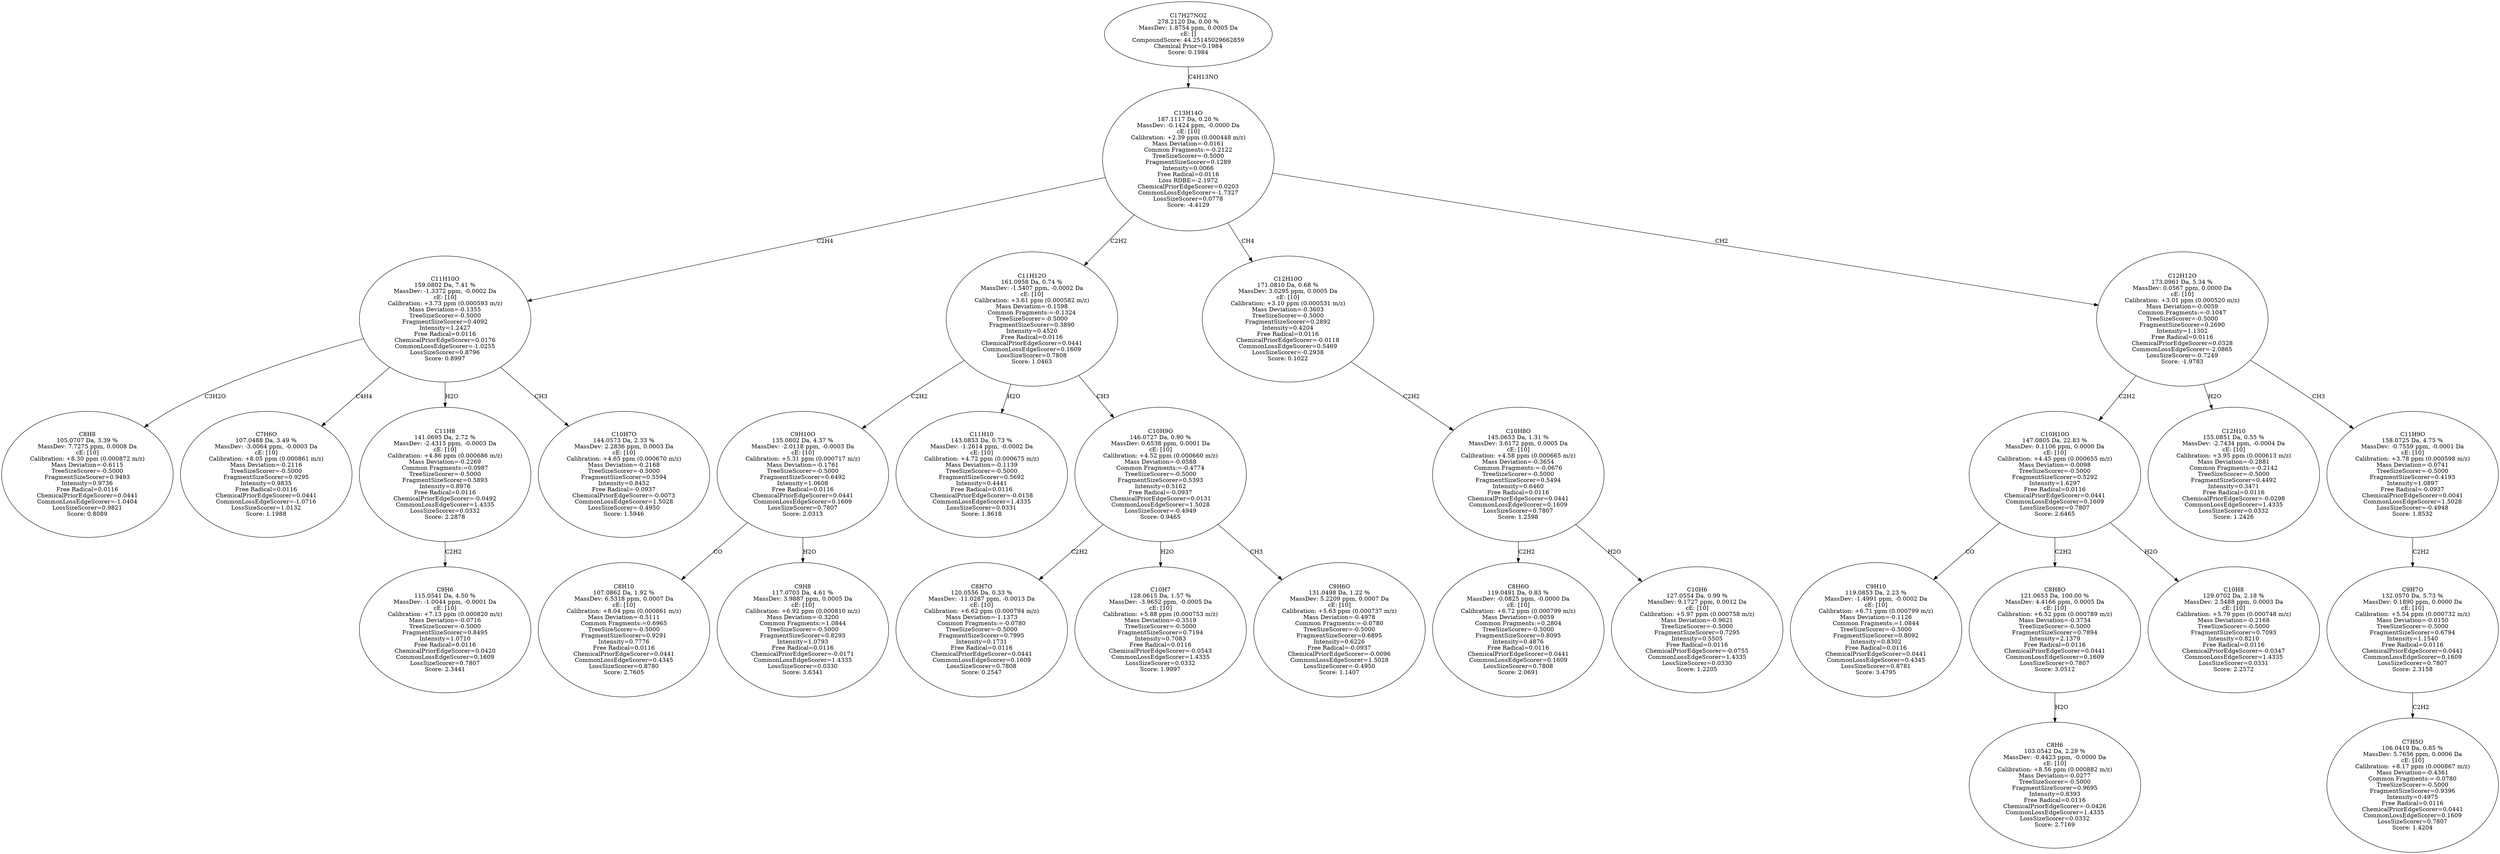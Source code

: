 strict digraph {
v1 [label="C8H8\n105.0707 Da, 3.39 %\nMassDev: 7.7275 ppm, 0.0008 Da\ncE: [10]\nCalibration: +8.30 ppm (0.000872 m/z)\nMass Deviation=-0.6115\nTreeSizeScorer=-0.5000\nFragmentSizeScorer=0.9493\nIntensity=0.9736\nFree Radical=0.0116\nChemicalPriorEdgeScorer=0.0441\nCommonLossEdgeScorer=-1.0404\nLossSizeScorer=0.9821\nScore: 0.8089"];
v2 [label="C7H6O\n107.0488 Da, 3.49 %\nMassDev: -3.0064 ppm, -0.0003 Da\ncE: [10]\nCalibration: +8.05 ppm (0.000861 m/z)\nMass Deviation=-0.2116\nTreeSizeScorer=-0.5000\nFragmentSizeScorer=0.9295\nIntensity=0.9835\nFree Radical=0.0116\nChemicalPriorEdgeScorer=0.0441\nCommonLossEdgeScorer=-1.0716\nLossSizeScorer=1.0132\nScore: 1.1988"];
v3 [label="C9H6\n115.0541 Da, 4.50 %\nMassDev: -1.0044 ppm, -0.0001 Da\ncE: [10]\nCalibration: +7.13 ppm (0.000820 m/z)\nMass Deviation=-0.0716\nTreeSizeScorer=-0.5000\nFragmentSizeScorer=0.8495\nIntensity=1.0710\nFree Radical=0.0116\nChemicalPriorEdgeScorer=0.0420\nCommonLossEdgeScorer=0.1609\nLossSizeScorer=0.7807\nScore: 2.3441"];
v4 [label="C11H8\n141.0695 Da, 2.72 %\nMassDev: -2.4315 ppm, -0.0003 Da\ncE: [10]\nCalibration: +4.86 ppm (0.000686 m/z)\nMass Deviation=-0.2269\nCommon Fragments:=0.0987\nTreeSizeScorer=-0.5000\nFragmentSizeScorer=0.5893\nIntensity=0.8976\nFree Radical=0.0116\nChemicalPriorEdgeScorer=-0.0492\nCommonLossEdgeScorer=1.4335\nLossSizeScorer=0.0332\nScore: 2.2878"];
v5 [label="C10H7O\n144.0573 Da, 2.33 %\nMassDev: 2.2836 ppm, 0.0003 Da\ncE: [10]\nCalibration: +4.65 ppm (0.000670 m/z)\nMass Deviation=-0.2168\nTreeSizeScorer=-0.5000\nFragmentSizeScorer=0.5594\nIntensity=0.8452\nFree Radical=-0.0937\nChemicalPriorEdgeScorer=-0.0073\nCommonLossEdgeScorer=1.5028\nLossSizeScorer=-0.4950\nScore: 1.5946"];
v6 [label="C11H10O\n159.0802 Da, 7.41 %\nMassDev: -1.3372 ppm, -0.0002 Da\ncE: [10]\nCalibration: +3.73 ppm (0.000593 m/z)\nMass Deviation=-0.1355\nTreeSizeScorer=-0.5000\nFragmentSizeScorer=0.4092\nIntensity=1.2427\nFree Radical=0.0116\nChemicalPriorEdgeScorer=0.0176\nCommonLossEdgeScorer=-1.0255\nLossSizeScorer=0.8796\nScore: 0.8997"];
v7 [label="C8H10\n107.0862 Da, 1.92 %\nMassDev: 6.5318 ppm, 0.0007 Da\ncE: [10]\nCalibration: +8.04 ppm (0.000861 m/z)\nMass Deviation=-0.5111\nCommon Fragments:=0.6965\nTreeSizeScorer=-0.5000\nFragmentSizeScorer=0.9291\nIntensity=0.7776\nFree Radical=0.0116\nChemicalPriorEdgeScorer=0.0441\nCommonLossEdgeScorer=0.4345\nLossSizeScorer=0.8780\nScore: 2.7605"];
v8 [label="C9H8\n117.0703 Da, 4.61 %\nMassDev: 3.9887 ppm, 0.0005 Da\ncE: [10]\nCalibration: +6.92 ppm (0.000810 m/z)\nMass Deviation=-0.3200\nCommon Fragments:=1.0844\nTreeSizeScorer=-0.5000\nFragmentSizeScorer=0.8293\nIntensity=1.0793\nFree Radical=0.0116\nChemicalPriorEdgeScorer=-0.0171\nCommonLossEdgeScorer=1.4335\nLossSizeScorer=0.0330\nScore: 3.6341"];
v9 [label="C9H10O\n135.0802 Da, 4.37 %\nMassDev: -2.0118 ppm, -0.0003 Da\ncE: [10]\nCalibration: +5.31 ppm (0.000717 m/z)\nMass Deviation=-0.1761\nTreeSizeScorer=-0.5000\nFragmentSizeScorer=0.6492\nIntensity=1.0608\nFree Radical=0.0116\nChemicalPriorEdgeScorer=0.0441\nCommonLossEdgeScorer=0.1609\nLossSizeScorer=0.7807\nScore: 2.0313"];
v10 [label="C11H10\n143.0853 Da, 0.73 %\nMassDev: -1.2614 ppm, -0.0002 Da\ncE: [10]\nCalibration: +4.72 ppm (0.000675 m/z)\nMass Deviation=-0.1139\nTreeSizeScorer=-0.5000\nFragmentSizeScorer=0.5692\nIntensity=0.4441\nFree Radical=0.0116\nChemicalPriorEdgeScorer=-0.0158\nCommonLossEdgeScorer=1.4335\nLossSizeScorer=0.0331\nScore: 1.8618"];
v11 [label="C8H7O\n120.0556 Da, 0.33 %\nMassDev: -11.0287 ppm, -0.0013 Da\ncE: [10]\nCalibration: +6.62 ppm (0.000794 m/z)\nMass Deviation=-1.1373\nCommon Fragments:=-0.0780\nTreeSizeScorer=-0.5000\nFragmentSizeScorer=0.7995\nIntensity=0.1731\nFree Radical=0.0116\nChemicalPriorEdgeScorer=0.0441\nCommonLossEdgeScorer=0.1609\nLossSizeScorer=0.7808\nScore: 0.2547"];
v12 [label="C10H7\n128.0615 Da, 1.57 %\nMassDev: -3.9652 ppm, -0.0005 Da\ncE: [10]\nCalibration: +5.88 ppm (0.000753 m/z)\nMass Deviation=-0.3519\nTreeSizeScorer=-0.5000\nFragmentSizeScorer=0.7194\nIntensity=0.7083\nFree Radical=0.0116\nChemicalPriorEdgeScorer=-0.0543\nCommonLossEdgeScorer=1.4335\nLossSizeScorer=0.0332\nScore: 1.9997"];
v13 [label="C9H6O\n131.0498 Da, 1.22 %\nMassDev: 5.2209 ppm, 0.0007 Da\ncE: [10]\nCalibration: +5.63 ppm (0.000737 m/z)\nMass Deviation=-0.4978\nCommon Fragments:=-0.0780\nTreeSizeScorer=-0.5000\nFragmentSizeScorer=0.6895\nIntensity=0.6226\nFree Radical=-0.0937\nChemicalPriorEdgeScorer=-0.0096\nCommonLossEdgeScorer=1.5028\nLossSizeScorer=-0.4950\nScore: 1.1407"];
v14 [label="C10H9O\n146.0727 Da, 0.90 %\nMassDev: 0.6538 ppm, 0.0001 Da\ncE: [10]\nCalibration: +4.52 ppm (0.000660 m/z)\nMass Deviation=-0.0588\nCommon Fragments:=-0.4774\nTreeSizeScorer=-0.5000\nFragmentSizeScorer=0.5393\nIntensity=0.5162\nFree Radical=-0.0937\nChemicalPriorEdgeScorer=0.0131\nCommonLossEdgeScorer=1.5028\nLossSizeScorer=-0.4949\nScore: 0.9465"];
v15 [label="C11H12O\n161.0958 Da, 0.74 %\nMassDev: -1.5407 ppm, -0.0002 Da\ncE: [10]\nCalibration: +3.61 ppm (0.000582 m/z)\nMass Deviation=-0.1598\nCommon Fragments:=-0.1324\nTreeSizeScorer=-0.5000\nFragmentSizeScorer=0.3890\nIntensity=0.4520\nFree Radical=0.0116\nChemicalPriorEdgeScorer=0.0441\nCommonLossEdgeScorer=0.1609\nLossSizeScorer=0.7808\nScore: 1.0463"];
v16 [label="C8H6O\n119.0491 Da, 0.83 %\nMassDev: -0.0825 ppm, -0.0000 Da\ncE: [10]\nCalibration: +6.72 ppm (0.000799 m/z)\nMass Deviation=-0.0059\nCommon Fragments:=0.2804\nTreeSizeScorer=-0.5000\nFragmentSizeScorer=0.8095\nIntensity=0.4876\nFree Radical=0.0116\nChemicalPriorEdgeScorer=0.0441\nCommonLossEdgeScorer=0.1609\nLossSizeScorer=0.7808\nScore: 2.0691"];
v17 [label="C10H6\n127.0554 Da, 0.99 %\nMassDev: 9.1727 ppm, 0.0012 Da\ncE: [10]\nCalibration: +5.97 ppm (0.000758 m/z)\nMass Deviation=-0.9621\nTreeSizeScorer=-0.5000\nFragmentSizeScorer=0.7295\nIntensity=0.5505\nFree Radical=0.0116\nChemicalPriorEdgeScorer=-0.0755\nCommonLossEdgeScorer=1.4335\nLossSizeScorer=0.0330\nScore: 1.2205"];
v18 [label="C10H8O\n145.0653 Da, 1.31 %\nMassDev: 3.6172 ppm, 0.0005 Da\ncE: [10]\nCalibration: +4.58 ppm (0.000665 m/z)\nMass Deviation=-0.3654\nCommon Fragments:=-0.0676\nTreeSizeScorer=-0.5000\nFragmentSizeScorer=0.5494\nIntensity=0.6460\nFree Radical=0.0116\nChemicalPriorEdgeScorer=0.0441\nCommonLossEdgeScorer=0.1609\nLossSizeScorer=0.7807\nScore: 1.2598"];
v19 [label="C12H10O\n171.0810 Da, 0.68 %\nMassDev: 3.0295 ppm, 0.0005 Da\ncE: [10]\nCalibration: +3.10 ppm (0.000531 m/z)\nMass Deviation=-0.3603\nTreeSizeScorer=-0.5000\nFragmentSizeScorer=0.2892\nIntensity=0.4204\nFree Radical=0.0116\nChemicalPriorEdgeScorer=-0.0118\nCommonLossEdgeScorer=0.5469\nLossSizeScorer=-0.2938\nScore: 0.1022"];
v20 [label="C9H10\n119.0853 Da, 2.23 %\nMassDev: -1.4991 ppm, -0.0002 Da\ncE: [10]\nCalibration: +6.71 ppm (0.000799 m/z)\nMass Deviation=-0.1126\nCommon Fragments:=1.0844\nTreeSizeScorer=-0.5000\nFragmentSizeScorer=0.8092\nIntensity=0.8302\nFree Radical=0.0116\nChemicalPriorEdgeScorer=0.0441\nCommonLossEdgeScorer=0.4345\nLossSizeScorer=0.8781\nScore: 3.4795"];
v21 [label="C8H6\n103.0542 Da, 2.29 %\nMassDev: -0.4423 ppm, -0.0000 Da\ncE: [10]\nCalibration: +8.56 ppm (0.000882 m/z)\nMass Deviation=-0.0277\nTreeSizeScorer=-0.5000\nFragmentSizeScorer=0.9695\nIntensity=0.8393\nFree Radical=0.0116\nChemicalPriorEdgeScorer=-0.0426\nCommonLossEdgeScorer=1.4335\nLossSizeScorer=0.0332\nScore: 2.7169"];
v22 [label="C8H8O\n121.0653 Da, 100.00 %\nMassDev: 4.4166 ppm, 0.0005 Da\ncE: [10]\nCalibration: +6.52 ppm (0.000789 m/z)\nMass Deviation=-0.3734\nTreeSizeScorer=-0.5000\nFragmentSizeScorer=0.7894\nIntensity=2.1379\nFree Radical=0.0116\nChemicalPriorEdgeScorer=0.0441\nCommonLossEdgeScorer=0.1609\nLossSizeScorer=0.7807\nScore: 3.0512"];
v23 [label="C10H8\n129.0702 Da, 2.18 %\nMassDev: 2.5488 ppm, 0.0003 Da\ncE: [10]\nCalibration: +5.79 ppm (0.000748 m/z)\nMass Deviation=-0.2168\nTreeSizeScorer=-0.5000\nFragmentSizeScorer=0.7093\nIntensity=0.8210\nFree Radical=0.0116\nChemicalPriorEdgeScorer=-0.0347\nCommonLossEdgeScorer=1.4335\nLossSizeScorer=0.0331\nScore: 2.2572"];
v24 [label="C10H10O\n147.0805 Da, 22.83 %\nMassDev: 0.1106 ppm, 0.0000 Da\ncE: [10]\nCalibration: +4.45 ppm (0.000655 m/z)\nMass Deviation=-0.0098\nTreeSizeScorer=-0.5000\nFragmentSizeScorer=0.5292\nIntensity=1.6297\nFree Radical=0.0116\nChemicalPriorEdgeScorer=0.0441\nCommonLossEdgeScorer=0.1609\nLossSizeScorer=0.7807\nScore: 2.6465"];
v25 [label="C12H10\n155.0851 Da, 0.55 %\nMassDev: -2.7434 ppm, -0.0004 Da\ncE: [10]\nCalibration: +3.95 ppm (0.000613 m/z)\nMass Deviation=-0.2881\nCommon Fragments:=-0.2142\nTreeSizeScorer=-0.5000\nFragmentSizeScorer=0.4492\nIntensity=0.3471\nFree Radical=0.0116\nChemicalPriorEdgeScorer=-0.0298\nCommonLossEdgeScorer=1.4335\nLossSizeScorer=0.0332\nScore: 1.2426"];
v26 [label="C7H5O\n106.0419 Da, 0.85 %\nMassDev: 5.7656 ppm, 0.0006 Da\ncE: [10]\nCalibration: +8.17 ppm (0.000867 m/z)\nMass Deviation=-0.4361\nCommon Fragments:=-0.0780\nTreeSizeScorer=-0.5000\nFragmentSizeScorer=0.9396\nIntensity=0.4975\nFree Radical=0.0116\nChemicalPriorEdgeScorer=0.0441\nCommonLossEdgeScorer=0.1609\nLossSizeScorer=0.7807\nScore: 1.4204"];
v27 [label="C9H7O\n132.0570 Da, 5.73 %\nMassDev: 0.1890 ppm, 0.0000 Da\ncE: [10]\nCalibration: +5.54 ppm (0.000732 m/z)\nMass Deviation=-0.0150\nTreeSizeScorer=-0.5000\nFragmentSizeScorer=0.6794\nIntensity=1.1540\nFree Radical=0.0116\nChemicalPriorEdgeScorer=0.0441\nCommonLossEdgeScorer=0.1609\nLossSizeScorer=0.7807\nScore: 2.3158"];
v28 [label="C11H9O\n158.0725 Da, 4.75 %\nMassDev: -0.7559 ppm, -0.0001 Da\ncE: [10]\nCalibration: +3.78 ppm (0.000598 m/z)\nMass Deviation=-0.0741\nTreeSizeScorer=-0.5000\nFragmentSizeScorer=0.4193\nIntensity=1.0897\nFree Radical=-0.0937\nChemicalPriorEdgeScorer=0.0041\nCommonLossEdgeScorer=1.5028\nLossSizeScorer=-0.4948\nScore: 1.8532"];
v29 [label="C12H12O\n173.0961 Da, 5.34 %\nMassDev: 0.0567 ppm, 0.0000 Da\ncE: [10]\nCalibration: +3.01 ppm (0.000520 m/z)\nMass Deviation=-0.0059\nCommon Fragments:=-0.1047\nTreeSizeScorer=-0.5000\nFragmentSizeScorer=0.2690\nIntensity=1.1302\nFree Radical=0.0116\nChemicalPriorEdgeScorer=0.0328\nCommonLossEdgeScorer=-2.0865\nLossSizeScorer=-0.7249\nScore: -1.9783"];
v30 [label="C13H14O\n187.1117 Da, 0.20 %\nMassDev: -0.1424 ppm, -0.0000 Da\ncE: [10]\nCalibration: +2.39 ppm (0.000448 m/z)\nMass Deviation=-0.0161\nCommon Fragments:=-0.2122\nTreeSizeScorer=-0.5000\nFragmentSizeScorer=0.1289\nIntensity=0.0066\nFree Radical=0.0116\nLoss RDBE=-2.1972\nChemicalPriorEdgeScorer=0.0203\nCommonLossEdgeScorer=-1.7327\nLossSizeScorer=0.0778\nScore: -4.4129"];
v31 [label="C17H27NO2\n278.2120 Da, 0.00 %\nMassDev: 1.8754 ppm, 0.0005 Da\ncE: []\nCompoundScore: 44.25145029662859\nChemical Prior=0.1984\nScore: 0.1984"];
v6 -> v1 [label="C3H2O"];
v6 -> v2 [label="C4H4"];
v4 -> v3 [label="C2H2"];
v6 -> v4 [label="H2O"];
v6 -> v5 [label="CH3"];
v30 -> v6 [label="C2H4"];
v9 -> v7 [label="CO"];
v9 -> v8 [label="H2O"];
v15 -> v9 [label="C2H2"];
v15 -> v10 [label="H2O"];
v14 -> v11 [label="C2H2"];
v14 -> v12 [label="H2O"];
v14 -> v13 [label="CH3"];
v15 -> v14 [label="CH3"];
v30 -> v15 [label="C2H2"];
v18 -> v16 [label="C2H2"];
v18 -> v17 [label="H2O"];
v19 -> v18 [label="C2H2"];
v30 -> v19 [label="CH4"];
v24 -> v20 [label="CO"];
v22 -> v21 [label="H2O"];
v24 -> v22 [label="C2H2"];
v24 -> v23 [label="H2O"];
v29 -> v24 [label="C2H2"];
v29 -> v25 [label="H2O"];
v27 -> v26 [label="C2H2"];
v28 -> v27 [label="C2H2"];
v29 -> v28 [label="CH3"];
v30 -> v29 [label="CH2"];
v31 -> v30 [label="C4H13NO"];
}